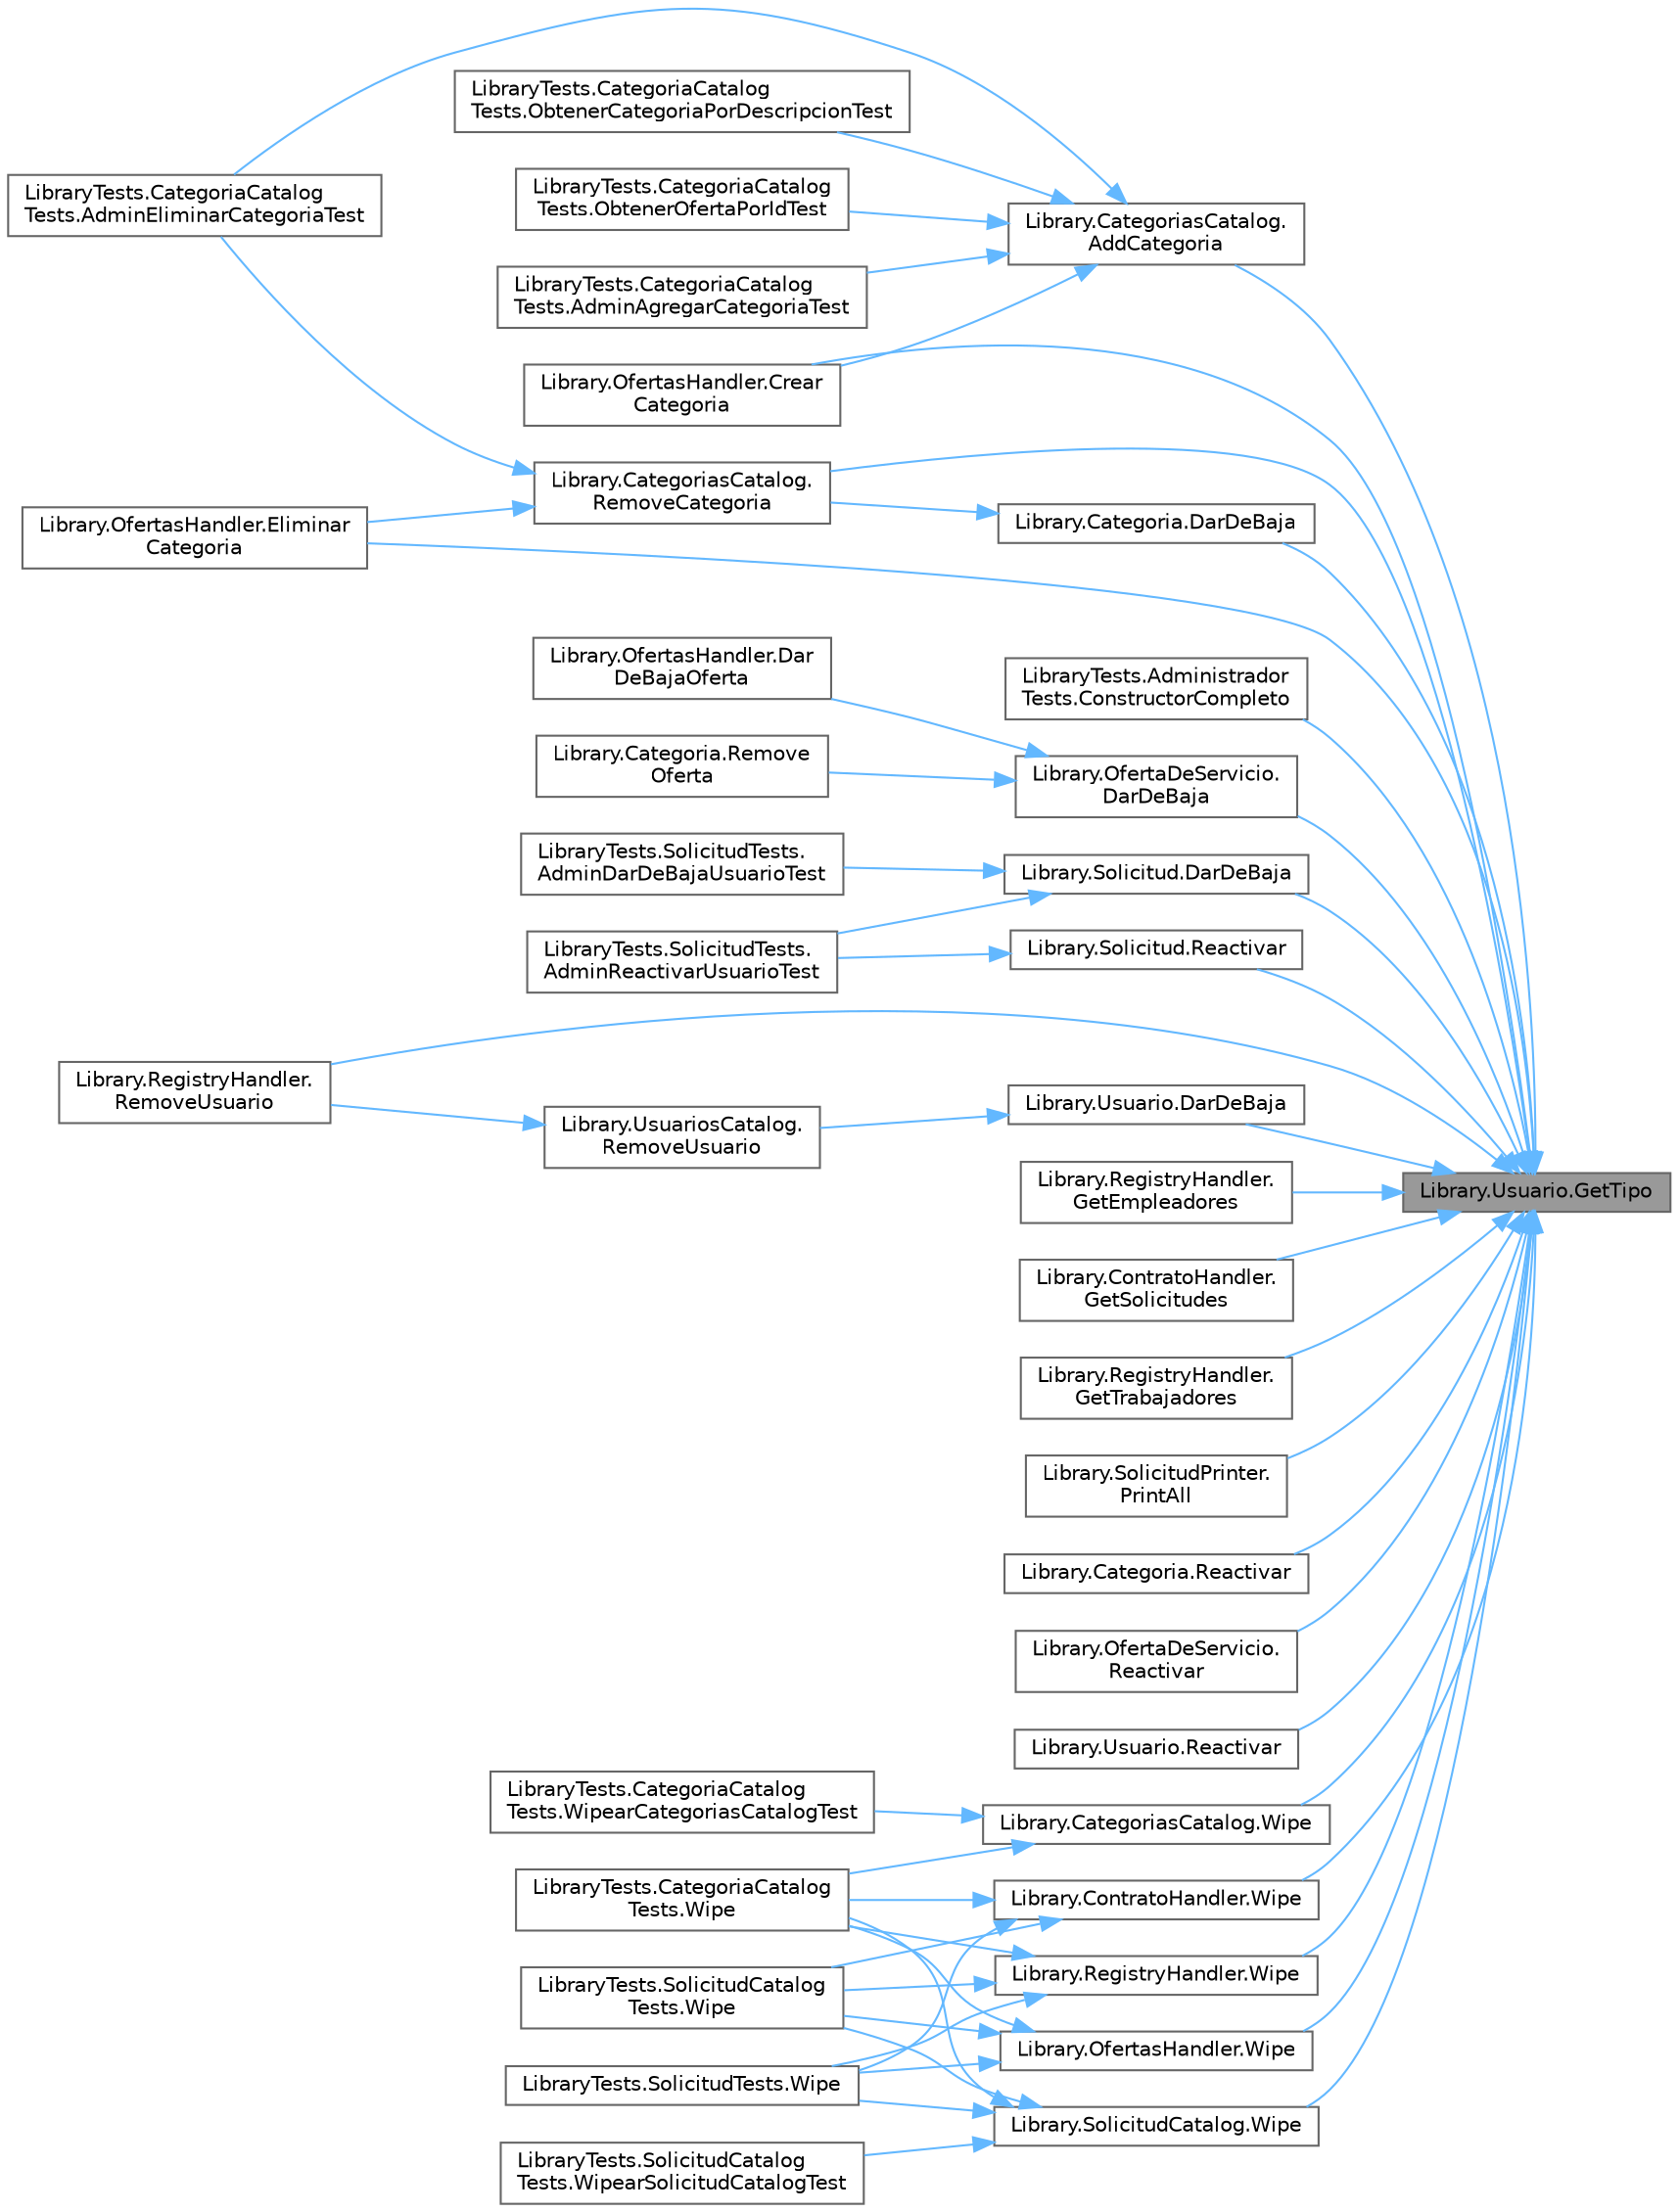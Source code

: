 digraph "Library.Usuario.GetTipo"
{
 // INTERACTIVE_SVG=YES
 // LATEX_PDF_SIZE
  bgcolor="transparent";
  edge [fontname=Helvetica,fontsize=10,labelfontname=Helvetica,labelfontsize=10];
  node [fontname=Helvetica,fontsize=10,shape=box,height=0.2,width=0.4];
  rankdir="RL";
  Node1 [label="Library.Usuario.GetTipo",height=0.2,width=0.4,color="gray40", fillcolor="grey60", style="filled", fontcolor="black",tooltip="Checkea que tipo de usuario es, puede ser Administrador, Trabajador o Empleador."];
  Node1 -> Node2 [dir="back",color="steelblue1",style="solid"];
  Node2 [label="Library.CategoriasCatalog.\lAddCategoria",height=0.2,width=0.4,color="grey40", fillcolor="white", style="filled",URL="$classLibrary_1_1CategoriasCatalog.html#a9cfffa528cb849e731015b40d8040672",tooltip="Método para agregar una nueva categoría al catálogo."];
  Node2 -> Node3 [dir="back",color="steelblue1",style="solid"];
  Node3 [label="LibraryTests.CategoriaCatalog\lTests.AdminAgregarCategoriaTest",height=0.2,width=0.4,color="grey40", fillcolor="white", style="filled",URL="$classLibraryTests_1_1CategoriaCatalogTests.html#a9583ffc47c041ab0cbb32d0869934ba6",tooltip="Test para cuando un admin agrega una categoría"];
  Node2 -> Node4 [dir="back",color="steelblue1",style="solid"];
  Node4 [label="LibraryTests.CategoriaCatalog\lTests.AdminEliminarCategoriaTest",height=0.2,width=0.4,color="grey40", fillcolor="white", style="filled",URL="$classLibraryTests_1_1CategoriaCatalogTests.html#a5c93a6aadec1d2d8bfdd46a2e41d4514",tooltip="Test para cuando se elimina una categoría"];
  Node2 -> Node5 [dir="back",color="steelblue1",style="solid"];
  Node5 [label="Library.OfertasHandler.Crear\lCategoria",height=0.2,width=0.4,color="grey40", fillcolor="white", style="filled",URL="$classLibrary_1_1OfertasHandler.html#af6bfbc799ee8cd3666cd54ae25667b29",tooltip="Método para crear una categoria."];
  Node2 -> Node6 [dir="back",color="steelblue1",style="solid"];
  Node6 [label="LibraryTests.CategoriaCatalog\lTests.ObtenerCategoriaPorDescripcionTest",height=0.2,width=0.4,color="grey40", fillcolor="white", style="filled",URL="$classLibraryTests_1_1CategoriaCatalogTests.html#abaa4d697938f1a8e540c85c4c4531b85",tooltip="Test para cuando se quiere obtener una categoría por su descripción"];
  Node2 -> Node7 [dir="back",color="steelblue1",style="solid"];
  Node7 [label="LibraryTests.CategoriaCatalog\lTests.ObtenerOfertaPorIdTest",height=0.2,width=0.4,color="grey40", fillcolor="white", style="filled",URL="$classLibraryTests_1_1CategoriaCatalogTests.html#acfdf86cb096080762e6b57f7a7dc37bb",tooltip="Test para cuando se quiere obtener una oferta por su valor de id"];
  Node1 -> Node8 [dir="back",color="steelblue1",style="solid"];
  Node8 [label="LibraryTests.Administrador\lTests.ConstructorCompleto",height=0.2,width=0.4,color="grey40", fillcolor="white", style="filled",URL="$classLibraryTests_1_1AdministradorTests.html#a74f4e56d58034598d82b1c3fdfa8ddf2",tooltip="Test para verificar que todos los datos del hayan sido ingresados"];
  Node1 -> Node5 [dir="back",color="steelblue1",style="solid"];
  Node1 -> Node9 [dir="back",color="steelblue1",style="solid"];
  Node9 [label="Library.Categoria.DarDeBaja",height=0.2,width=0.4,color="grey40", fillcolor="white", style="filled",URL="$classLibrary_1_1Categoria.html#ac49a20997f4a7ca69f06e9e7e5914e94",tooltip="Método para dar de baja la categoría."];
  Node9 -> Node10 [dir="back",color="steelblue1",style="solid"];
  Node10 [label="Library.CategoriasCatalog.\lRemoveCategoria",height=0.2,width=0.4,color="grey40", fillcolor="white", style="filled",URL="$classLibrary_1_1CategoriasCatalog.html#a3e0b35f2e1dbf53a7dddd9f46fd038b8",tooltip="Método para eliminar una categoría."];
  Node10 -> Node4 [dir="back",color="steelblue1",style="solid"];
  Node10 -> Node11 [dir="back",color="steelblue1",style="solid"];
  Node11 [label="Library.OfertasHandler.Eliminar\lCategoria",height=0.2,width=0.4,color="grey40", fillcolor="white", style="filled",URL="$classLibrary_1_1OfertasHandler.html#afefa462e1fe30165a2985f3ec5daa760",tooltip="Método para eliminar una categoría."];
  Node1 -> Node12 [dir="back",color="steelblue1",style="solid"];
  Node12 [label="Library.OfertaDeServicio.\lDarDeBaja",height=0.2,width=0.4,color="grey40", fillcolor="white", style="filled",URL="$classLibrary_1_1OfertaDeServicio.html#a05fd36175b1f8f268eca50f06be8931f",tooltip="Método para dar de baja un Usuario."];
  Node12 -> Node13 [dir="back",color="steelblue1",style="solid"];
  Node13 [label="Library.OfertasHandler.Dar\lDeBajaOferta",height=0.2,width=0.4,color="grey40", fillcolor="white", style="filled",URL="$classLibrary_1_1OfertasHandler.html#a419fc6b93ef7235e39449f38494d7d1f",tooltip="Método para dar de baja una OfertaDeServicio."];
  Node12 -> Node14 [dir="back",color="steelblue1",style="solid"];
  Node14 [label="Library.Categoria.Remove\lOferta",height=0.2,width=0.4,color="grey40", fillcolor="white", style="filled",URL="$classLibrary_1_1Categoria.html#a395e51b351aeb577b6371110ceec8abd",tooltip="Método para quitar una oferta, en caso de que la misma no exista no hará nada."];
  Node1 -> Node15 [dir="back",color="steelblue1",style="solid"];
  Node15 [label="Library.Solicitud.DarDeBaja",height=0.2,width=0.4,color="grey40", fillcolor="white", style="filled",URL="$classLibrary_1_1Solicitud.html#a8626ea612862185a6564d14d4804b51a",tooltip="Método para dar de baja una solicitud."];
  Node15 -> Node16 [dir="back",color="steelblue1",style="solid"];
  Node16 [label="LibraryTests.SolicitudTests.\lAdminDarDeBajaUsuarioTest",height=0.2,width=0.4,color="grey40", fillcolor="white", style="filled",URL="$classLibraryTests_1_1SolicitudTests.html#afd9b92a4a42cc3b74d347f31b5eb5189",tooltip="Test para cuando se da de baja una solicitud"];
  Node15 -> Node17 [dir="back",color="steelblue1",style="solid"];
  Node17 [label="LibraryTests.SolicitudTests.\lAdminReactivarUsuarioTest",height=0.2,width=0.4,color="grey40", fillcolor="white", style="filled",URL="$classLibraryTests_1_1SolicitudTests.html#ac50cc59bd14cff3b2fc90dcb9a809990",tooltip="Test para cuando un administrador reactiva una solicitud"];
  Node1 -> Node18 [dir="back",color="steelblue1",style="solid"];
  Node18 [label="Library.Usuario.DarDeBaja",height=0.2,width=0.4,color="grey40", fillcolor="white", style="filled",URL="$classLibrary_1_1Usuario.html#a94ab2e6613b6d2127c8fc90d161cd127",tooltip="Método para desactivar un usuario."];
  Node18 -> Node19 [dir="back",color="steelblue1",style="solid"];
  Node19 [label="Library.UsuariosCatalog.\lRemoveUsuario",height=0.2,width=0.4,color="grey40", fillcolor="white", style="filled",URL="$classLibrary_1_1UsuariosCatalog.html#af152d7cc2e78b41cd23e27834cb69dbd",tooltip="Método para eliminar un usuario, en realidad para simplificar simplemente se le daría de baja."];
  Node19 -> Node20 [dir="back",color="steelblue1",style="solid"];
  Node20 [label="Library.RegistryHandler.\lRemoveUsuario",height=0.2,width=0.4,color="grey40", fillcolor="white", style="filled",URL="$classLibrary_1_1RegistryHandler.html#a5437661b3a2bc53db95ce02947b4a59a",tooltip="Método para eliminar un Usuario."];
  Node1 -> Node11 [dir="back",color="steelblue1",style="solid"];
  Node1 -> Node21 [dir="back",color="steelblue1",style="solid"];
  Node21 [label="Library.RegistryHandler.\lGetEmpleadores",height=0.2,width=0.4,color="grey40", fillcolor="white", style="filled",URL="$classLibrary_1_1RegistryHandler.html#a1a2cd2aa0e0c52e9edf3f7fa1d532d9e",tooltip="Método para obtener la lista de empleadores."];
  Node1 -> Node22 [dir="back",color="steelblue1",style="solid"];
  Node22 [label="Library.ContratoHandler.\lGetSolicitudes",height=0.2,width=0.4,color="grey40", fillcolor="white", style="filled",URL="$classLibrary_1_1ContratoHandler.html#a7d07db24f12c446d1983ad27466fcd92",tooltip="Método para mostrar solicitudes."];
  Node1 -> Node23 [dir="back",color="steelblue1",style="solid"];
  Node23 [label="Library.RegistryHandler.\lGetTrabajadores",height=0.2,width=0.4,color="grey40", fillcolor="white", style="filled",URL="$classLibrary_1_1RegistryHandler.html#ae52d7593bb8a63139a1d4aed856a61c6",tooltip="Método para obtener la lista de trabajadores."];
  Node1 -> Node24 [dir="back",color="steelblue1",style="solid"];
  Node24 [label="Library.SolicitudPrinter.\lPrintAll",height=0.2,width=0.4,color="grey40", fillcolor="white", style="filled",URL="$classLibrary_1_1SolicitudPrinter.html#a0167025cf5a10b6791ef0bd3d59a0019",tooltip="Método que imprime el texto de la lista."];
  Node1 -> Node25 [dir="back",color="steelblue1",style="solid"];
  Node25 [label="Library.Categoria.Reactivar",height=0.2,width=0.4,color="grey40", fillcolor="white", style="filled",URL="$classLibrary_1_1Categoria.html#a9a5b4899556f8bab9818dfb288b51287",tooltip="Método para reactivar una categoría."];
  Node1 -> Node26 [dir="back",color="steelblue1",style="solid"];
  Node26 [label="Library.OfertaDeServicio.\lReactivar",height=0.2,width=0.4,color="grey40", fillcolor="white", style="filled",URL="$classLibrary_1_1OfertaDeServicio.html#a789ed2d43fbd73c8379894f7f12eb96f",tooltip="Método para reactivar un Usuario."];
  Node1 -> Node27 [dir="back",color="steelblue1",style="solid"];
  Node27 [label="Library.Solicitud.Reactivar",height=0.2,width=0.4,color="grey40", fillcolor="white", style="filled",URL="$classLibrary_1_1Solicitud.html#ab49e18741e69a23545ed6de3e3b4670b",tooltip="Método para reactivar una solicitud."];
  Node27 -> Node17 [dir="back",color="steelblue1",style="solid"];
  Node1 -> Node28 [dir="back",color="steelblue1",style="solid"];
  Node28 [label="Library.Usuario.Reactivar",height=0.2,width=0.4,color="grey40", fillcolor="white", style="filled",URL="$classLibrary_1_1Usuario.html#afd7b0ccc30d52e82c804873c15fc65a3",tooltip="Método para activar un usuario."];
  Node1 -> Node10 [dir="back",color="steelblue1",style="solid"];
  Node1 -> Node20 [dir="back",color="steelblue1",style="solid"];
  Node1 -> Node29 [dir="back",color="steelblue1",style="solid"];
  Node29 [label="Library.CategoriasCatalog.Wipe",height=0.2,width=0.4,color="grey40", fillcolor="white", style="filled",URL="$classLibrary_1_1CategoriasCatalog.html#a545c5fa5e182ff288af5f7a6679e380a",tooltip="Método para borrar los datos de la clase."];
  Node29 -> Node30 [dir="back",color="steelblue1",style="solid"];
  Node30 [label="LibraryTests.CategoriaCatalog\lTests.Wipe",height=0.2,width=0.4,color="grey40", fillcolor="white", style="filled",URL="$classLibraryTests_1_1CategoriaCatalogTests.html#abc98b8705ad0dbf6119101c0d18943a0",tooltip="Al terminar un test borra todas las instancias de singleton."];
  Node29 -> Node31 [dir="back",color="steelblue1",style="solid"];
  Node31 [label="LibraryTests.CategoriaCatalog\lTests.WipearCategoriasCatalogTest",height=0.2,width=0.4,color="grey40", fillcolor="white", style="filled",URL="$classLibraryTests_1_1CategoriaCatalogTests.html#a4fd0450a32991f16ed5bfcfdb4c09754",tooltip="Test de que el método Wipe() borra la instancia."];
  Node1 -> Node32 [dir="back",color="steelblue1",style="solid"];
  Node32 [label="Library.OfertasHandler.Wipe",height=0.2,width=0.4,color="grey40", fillcolor="white", style="filled",URL="$classLibrary_1_1OfertasHandler.html#a85e8f00c4e9c7e5b72cbac541b55f754",tooltip="Método para borrar los datos de la clase."];
  Node32 -> Node30 [dir="back",color="steelblue1",style="solid"];
  Node32 -> Node33 [dir="back",color="steelblue1",style="solid"];
  Node33 [label="LibraryTests.SolicitudCatalog\lTests.Wipe",height=0.2,width=0.4,color="grey40", fillcolor="white", style="filled",URL="$classLibraryTests_1_1SolicitudCatalogTests.html#a5609b76239d86d234142d6e47585e786",tooltip="Al terminar un test borra todas las instancias de singleton."];
  Node32 -> Node34 [dir="back",color="steelblue1",style="solid"];
  Node34 [label="LibraryTests.SolicitudTests.Wipe",height=0.2,width=0.4,color="grey40", fillcolor="white", style="filled",URL="$classLibraryTests_1_1SolicitudTests.html#aedde992e8fec9cadeac769cd47ef98f9",tooltip="Al terminar un test borra todas las instancias de singleton."];
  Node1 -> Node35 [dir="back",color="steelblue1",style="solid"];
  Node35 [label="Library.ContratoHandler.Wipe",height=0.2,width=0.4,color="grey40", fillcolor="white", style="filled",URL="$classLibrary_1_1ContratoHandler.html#ad630defa0fa3d95a1261855d4a96e8c0",tooltip="Método para borrar los datos de la clase."];
  Node35 -> Node30 [dir="back",color="steelblue1",style="solid"];
  Node35 -> Node33 [dir="back",color="steelblue1",style="solid"];
  Node35 -> Node34 [dir="back",color="steelblue1",style="solid"];
  Node1 -> Node36 [dir="back",color="steelblue1",style="solid"];
  Node36 [label="Library.SolicitudCatalog.Wipe",height=0.2,width=0.4,color="grey40", fillcolor="white", style="filled",URL="$classLibrary_1_1SolicitudCatalog.html#a499d23028c51c6420baa6b0d74558524",tooltip="Método para borrar los datos de la clase."];
  Node36 -> Node30 [dir="back",color="steelblue1",style="solid"];
  Node36 -> Node33 [dir="back",color="steelblue1",style="solid"];
  Node36 -> Node34 [dir="back",color="steelblue1",style="solid"];
  Node36 -> Node37 [dir="back",color="steelblue1",style="solid"];
  Node37 [label="LibraryTests.SolicitudCatalog\lTests.WipearSolicitudCatalogTest",height=0.2,width=0.4,color="grey40", fillcolor="white", style="filled",URL="$classLibraryTests_1_1SolicitudCatalogTests.html#ac6bcc1450ed2b9850144ef38d2b6227c",tooltip="Test de que el método Wipe() borra la instancia."];
  Node1 -> Node38 [dir="back",color="steelblue1",style="solid"];
  Node38 [label="Library.RegistryHandler.Wipe",height=0.2,width=0.4,color="grey40", fillcolor="white", style="filled",URL="$classLibrary_1_1RegistryHandler.html#a0c29a69500a72355605df52f11f2ef1a",tooltip="Método para borrar los datos de la clase."];
  Node38 -> Node30 [dir="back",color="steelblue1",style="solid"];
  Node38 -> Node33 [dir="back",color="steelblue1",style="solid"];
  Node38 -> Node34 [dir="back",color="steelblue1",style="solid"];
}
